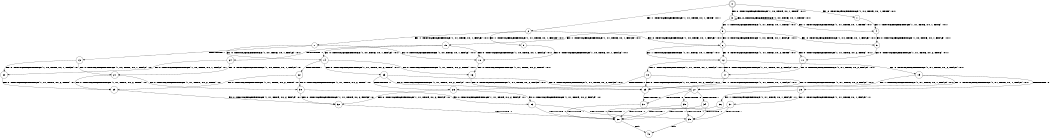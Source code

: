 digraph BCG {
size = "7, 10.5";
center = TRUE;
node [shape = circle];
0 [peripheries = 2];
0 -> 1 [label = "EX !0 !ATOMIC_EXCH_BRANCH (1, +0, TRUE, +0, 1, TRUE) !:0:1:"];
0 -> 2 [label = "EX !1 !ATOMIC_EXCH_BRANCH (1, +1, TRUE, +0, 1, TRUE) !:0:1:"];
0 -> 3 [label = "EX !0 !ATOMIC_EXCH_BRANCH (1, +0, TRUE, +0, 1, TRUE) !:0:1:"];
1 -> 4 [label = "EX !1 !ATOMIC_EXCH_BRANCH (1, +1, TRUE, +0, 1, TRUE) !:0:1:"];
2 -> 5 [label = "EX !1 !ATOMIC_EXCH_BRANCH (1, +1, TRUE, +0, 1, FALSE) !:0:1:"];
2 -> 6 [label = "EX !0 !ATOMIC_EXCH_BRANCH (1, +0, TRUE, +0, 1, FALSE) !:0:1:"];
2 -> 7 [label = "EX !1 !ATOMIC_EXCH_BRANCH (1, +1, TRUE, +0, 1, FALSE) !:0:1:"];
3 -> 4 [label = "EX !1 !ATOMIC_EXCH_BRANCH (1, +1, TRUE, +0, 1, TRUE) !:0:1:"];
3 -> 8 [label = "EX !1 !ATOMIC_EXCH_BRANCH (1, +1, TRUE, +0, 1, TRUE) !:0:1:"];
3 -> 3 [label = "EX !0 !ATOMIC_EXCH_BRANCH (1, +0, TRUE, +0, 1, TRUE) !:0:1:"];
4 -> 9 [label = "EX !0 !ATOMIC_EXCH_BRANCH (1, +0, TRUE, +0, 1, FALSE) !:0:1:"];
5 -> 10 [label = "EX !0 !ATOMIC_EXCH_BRANCH (1, +0, TRUE, +0, 1, FALSE) !:0:1:"];
6 -> 11 [label = "EX !0 !ATOMIC_EXCH_BRANCH (1, +1, TRUE, +0, 2, TRUE) !:0:1:"];
6 -> 12 [label = "EX !1 !ATOMIC_EXCH_BRANCH (1, +1, TRUE, +0, 1, TRUE) !:0:1:"];
6 -> 12 [label = "EX !0 !ATOMIC_EXCH_BRANCH (1, +1, TRUE, +0, 2, TRUE) !:0:1:"];
7 -> 10 [label = "EX !0 !ATOMIC_EXCH_BRANCH (1, +0, TRUE, +0, 1, FALSE) !:0:1:"];
7 -> 13 [label = "TERMINATE !1"];
7 -> 14 [label = "EX !0 !ATOMIC_EXCH_BRANCH (1, +0, TRUE, +0, 1, FALSE) !:0:1:"];
8 -> 9 [label = "EX !0 !ATOMIC_EXCH_BRANCH (1, +0, TRUE, +0, 1, FALSE) !:0:1:"];
8 -> 15 [label = "EX !1 !ATOMIC_EXCH_BRANCH (1, +1, TRUE, +0, 1, FALSE) !:0:1:"];
8 -> 6 [label = "EX !0 !ATOMIC_EXCH_BRANCH (1, +0, TRUE, +0, 1, FALSE) !:0:1:"];
9 -> 11 [label = "EX !0 !ATOMIC_EXCH_BRANCH (1, +1, TRUE, +0, 2, TRUE) !:0:1:"];
10 -> 16 [label = "EX !0 !ATOMIC_EXCH_BRANCH (1, +1, TRUE, +0, 2, TRUE) !:0:1:"];
11 -> 17 [label = "EX !0 !ATOMIC_EXCH_BRANCH (1, +1, TRUE, +0, 2, FALSE) !:0:1:"];
12 -> 17 [label = "EX !0 !ATOMIC_EXCH_BRANCH (1, +1, TRUE, +0, 2, FALSE) !:0:1:"];
12 -> 18 [label = "EX !1 !ATOMIC_EXCH_BRANCH (1, +1, TRUE, +0, 1, FALSE) !:0:1:"];
12 -> 19 [label = "EX !0 !ATOMIC_EXCH_BRANCH (1, +1, TRUE, +0, 2, FALSE) !:0:1:"];
13 -> 20 [label = "EX !0 !ATOMIC_EXCH_BRANCH (1, +0, TRUE, +0, 1, FALSE) !:0:"];
13 -> 21 [label = "EX !0 !ATOMIC_EXCH_BRANCH (1, +0, TRUE, +0, 1, FALSE) !:0:"];
14 -> 16 [label = "EX !0 !ATOMIC_EXCH_BRANCH (1, +1, TRUE, +0, 2, TRUE) !:0:1:"];
14 -> 22 [label = "TERMINATE !1"];
14 -> 23 [label = "EX !0 !ATOMIC_EXCH_BRANCH (1, +1, TRUE, +0, 2, TRUE) !:0:1:"];
15 -> 10 [label = "EX !0 !ATOMIC_EXCH_BRANCH (1, +0, TRUE, +0, 1, FALSE) !:0:1:"];
15 -> 24 [label = "TERMINATE !1"];
15 -> 14 [label = "EX !0 !ATOMIC_EXCH_BRANCH (1, +0, TRUE, +0, 1, FALSE) !:0:1:"];
16 -> 25 [label = "EX !0 !ATOMIC_EXCH_BRANCH (1, +1, TRUE, +0, 2, FALSE) !:0:1:"];
17 -> 25 [label = "EX !1 !ATOMIC_EXCH_BRANCH (1, +1, TRUE, +0, 1, FALSE) !:0:1:"];
18 -> 25 [label = "EX !0 !ATOMIC_EXCH_BRANCH (1, +1, TRUE, +0, 2, FALSE) !:0:1:"];
18 -> 26 [label = "TERMINATE !1"];
18 -> 27 [label = "EX !0 !ATOMIC_EXCH_BRANCH (1, +1, TRUE, +0, 2, FALSE) !:0:1:"];
19 -> 25 [label = "EX !1 !ATOMIC_EXCH_BRANCH (1, +1, TRUE, +0, 1, FALSE) !:0:1:"];
19 -> 28 [label = "TERMINATE !0"];
19 -> 27 [label = "EX !1 !ATOMIC_EXCH_BRANCH (1, +1, TRUE, +0, 1, FALSE) !:0:1:"];
20 -> 29 [label = "EX !0 !ATOMIC_EXCH_BRANCH (1, +1, TRUE, +0, 2, TRUE) !:0:"];
21 -> 29 [label = "EX !0 !ATOMIC_EXCH_BRANCH (1, +1, TRUE, +0, 2, TRUE) !:0:"];
21 -> 30 [label = "EX !0 !ATOMIC_EXCH_BRANCH (1, +1, TRUE, +0, 2, TRUE) !:0:"];
22 -> 29 [label = "EX !0 !ATOMIC_EXCH_BRANCH (1, +1, TRUE, +0, 2, TRUE) !:0:"];
22 -> 30 [label = "EX !0 !ATOMIC_EXCH_BRANCH (1, +1, TRUE, +0, 2, TRUE) !:0:"];
23 -> 25 [label = "EX !0 !ATOMIC_EXCH_BRANCH (1, +1, TRUE, +0, 2, FALSE) !:0:1:"];
23 -> 26 [label = "TERMINATE !1"];
23 -> 27 [label = "EX !0 !ATOMIC_EXCH_BRANCH (1, +1, TRUE, +0, 2, FALSE) !:0:1:"];
24 -> 20 [label = "EX !0 !ATOMIC_EXCH_BRANCH (1, +0, TRUE, +0, 1, FALSE) !:0:"];
24 -> 21 [label = "EX !0 !ATOMIC_EXCH_BRANCH (1, +0, TRUE, +0, 1, FALSE) !:0:"];
25 -> 31 [label = "TERMINATE !0"];
26 -> 32 [label = "EX !0 !ATOMIC_EXCH_BRANCH (1, +1, TRUE, +0, 2, FALSE) !:0:"];
26 -> 33 [label = "EX !0 !ATOMIC_EXCH_BRANCH (1, +1, TRUE, +0, 2, FALSE) !:0:"];
27 -> 31 [label = "TERMINATE !0"];
27 -> 34 [label = "TERMINATE !1"];
27 -> 35 [label = "TERMINATE !0"];
28 -> 36 [label = "EX !1 !ATOMIC_EXCH_BRANCH (1, +1, TRUE, +0, 1, FALSE) !:1:"];
28 -> 37 [label = "EX !1 !ATOMIC_EXCH_BRANCH (1, +1, TRUE, +0, 1, FALSE) !:1:"];
29 -> 32 [label = "EX !0 !ATOMIC_EXCH_BRANCH (1, +1, TRUE, +0, 2, FALSE) !:0:"];
30 -> 32 [label = "EX !0 !ATOMIC_EXCH_BRANCH (1, +1, TRUE, +0, 2, FALSE) !:0:"];
30 -> 33 [label = "EX !0 !ATOMIC_EXCH_BRANCH (1, +1, TRUE, +0, 2, FALSE) !:0:"];
31 -> 38 [label = "TERMINATE !1"];
32 -> 38 [label = "TERMINATE !0"];
33 -> 38 [label = "TERMINATE !0"];
33 -> 39 [label = "TERMINATE !0"];
34 -> 38 [label = "TERMINATE !0"];
34 -> 39 [label = "TERMINATE !0"];
35 -> 38 [label = "TERMINATE !1"];
35 -> 39 [label = "TERMINATE !1"];
36 -> 38 [label = "TERMINATE !1"];
37 -> 38 [label = "TERMINATE !1"];
37 -> 39 [label = "TERMINATE !1"];
38 -> 40 [label = "exit"];
39 -> 40 [label = "exit"];
}
